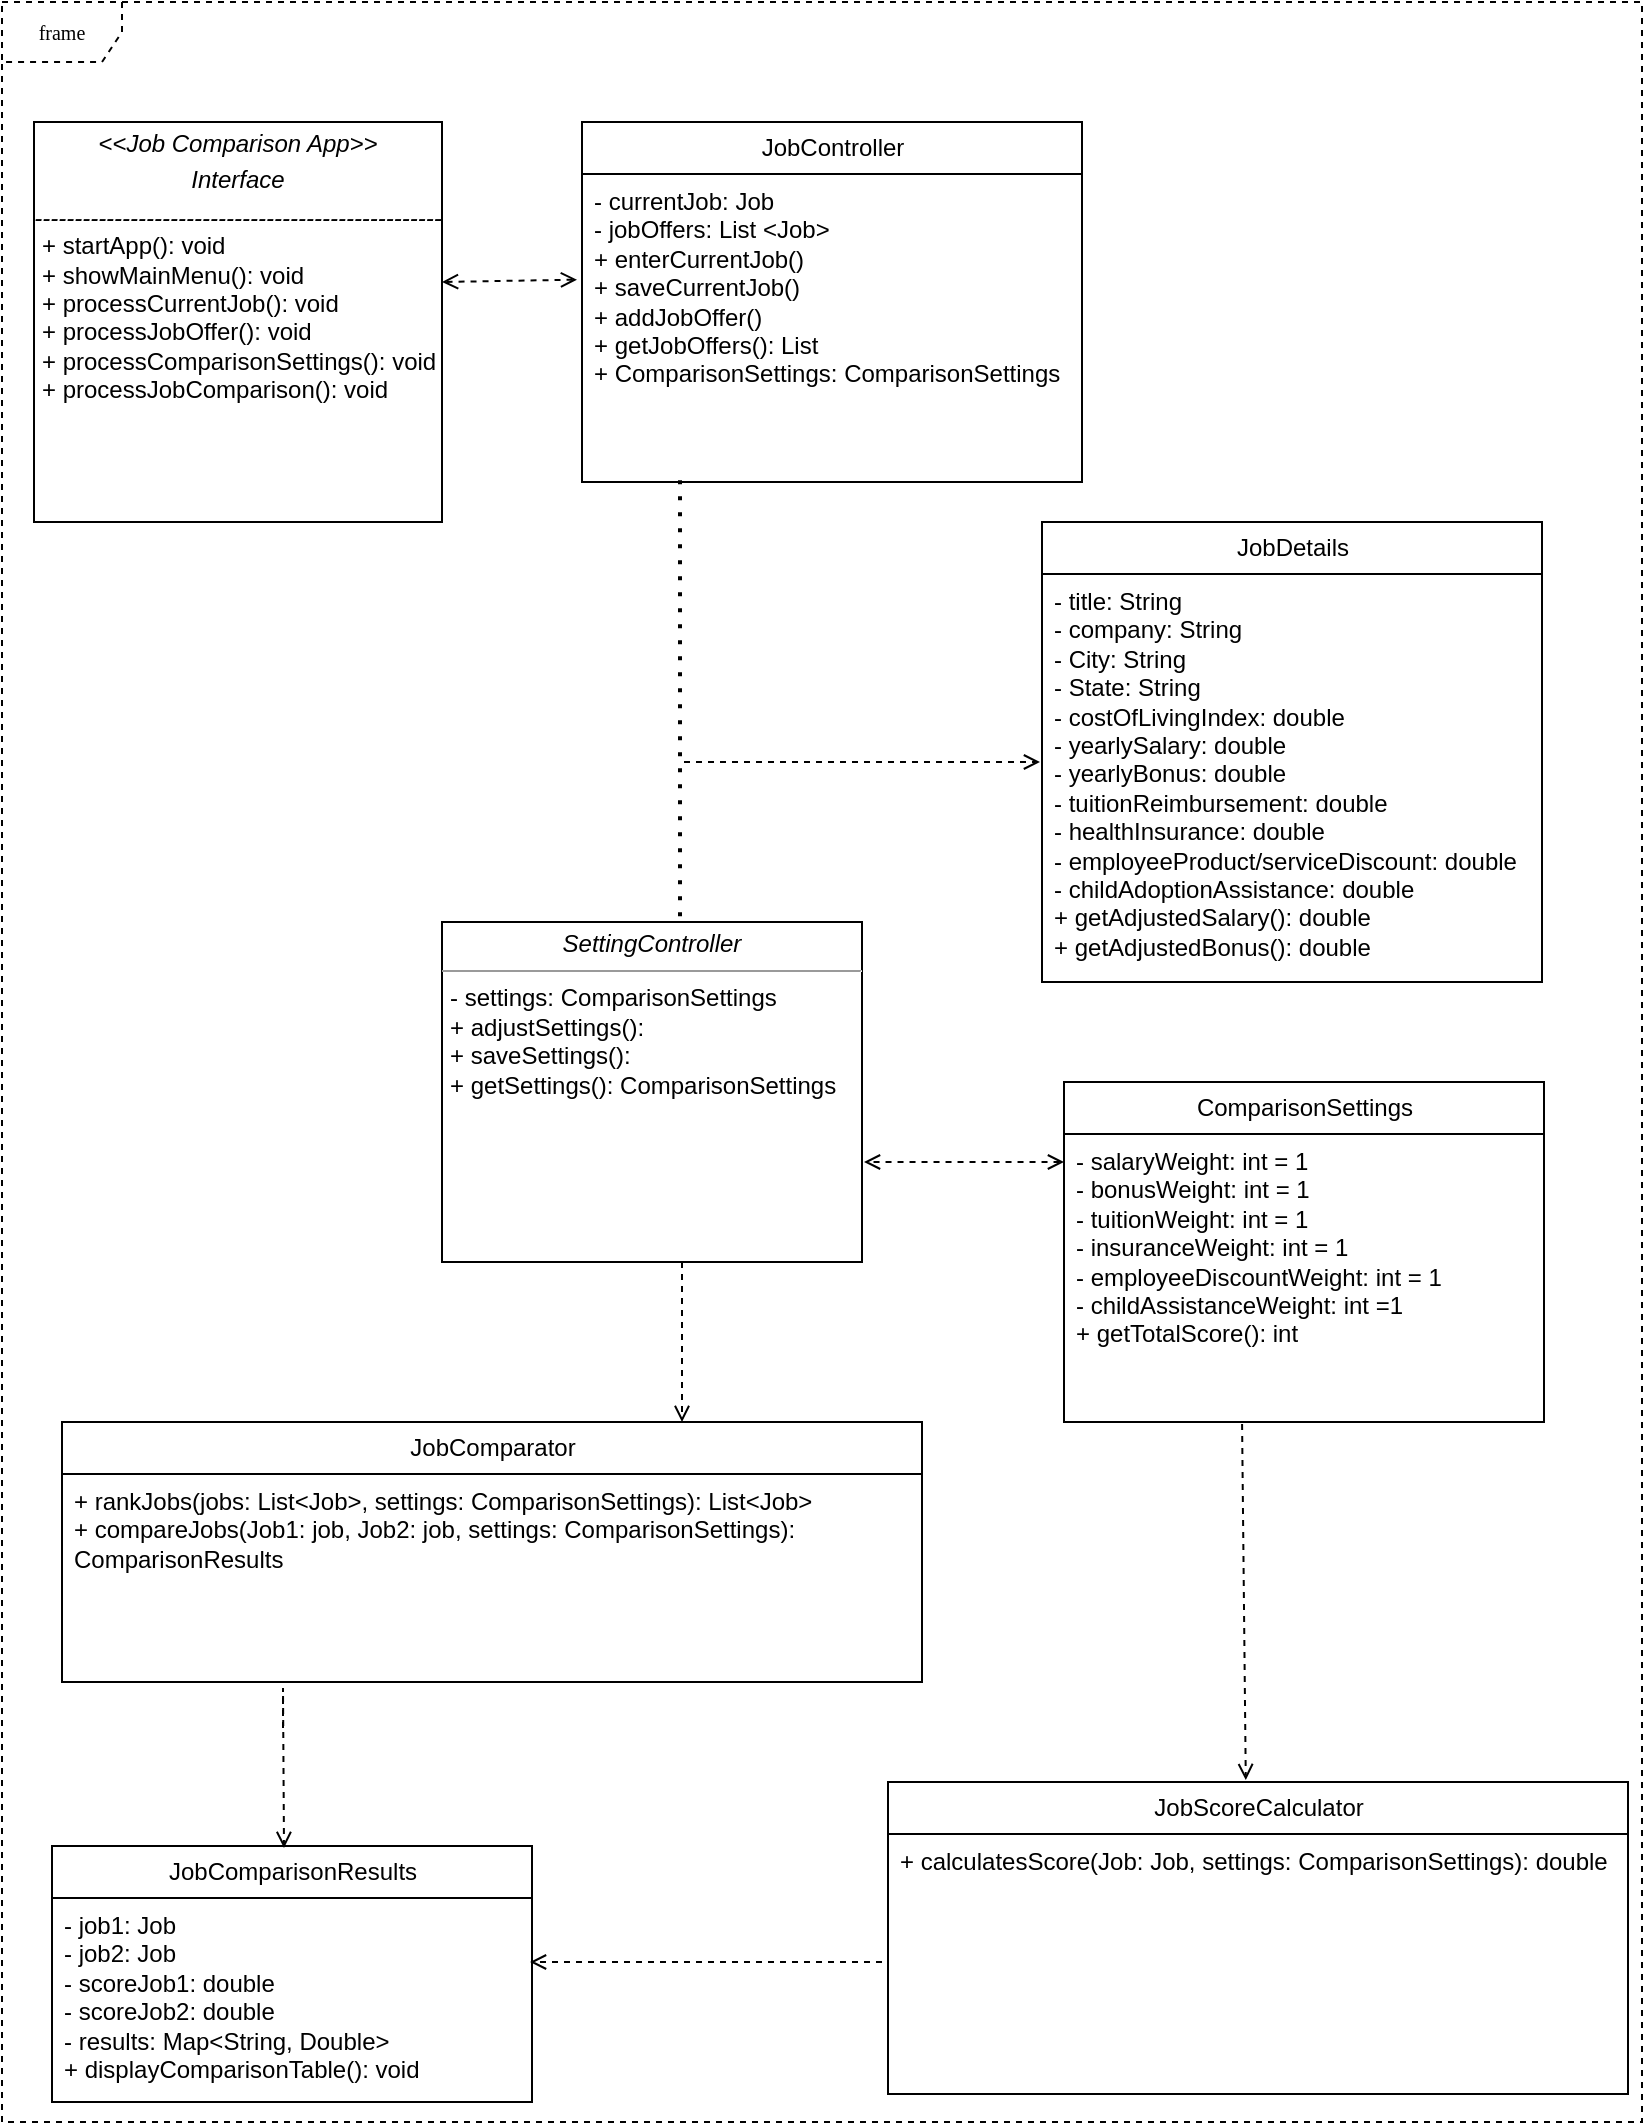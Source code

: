 <mxfile version="26.0.10">
  <diagram name="Page-1" id="c4acf3e9-155e-7222-9cf6-157b1a14988f">
    <mxGraphModel dx="2074" dy="761" grid="1" gridSize="10" guides="1" tooltips="1" connect="1" arrows="1" fold="1" page="1" pageScale="1" pageWidth="850" pageHeight="1100" background="none" math="0" shadow="0">
      <root>
        <mxCell id="0" />
        <mxCell id="1" parent="0" />
        <mxCell id="17acba5748e5396b-1" value="frame" style="shape=umlFrame;whiteSpace=wrap;html=1;rounded=0;shadow=0;comic=0;labelBackgroundColor=none;strokeWidth=1;fontFamily=Verdana;fontSize=10;align=center;dashed=1;" parent="1" vertex="1">
          <mxGeometry x="20" y="20" width="820" height="1060" as="geometry" />
        </mxCell>
        <mxCell id="17acba5748e5396b-20" value="&lt;font style=&quot;font-size: 12px;&quot; face=&quot;Helvetica&quot;&gt;JobController&lt;/font&gt;" style="swimlane;html=1;fontStyle=0;childLayout=stackLayout;horizontal=1;startSize=26;fillColor=none;horizontalStack=0;resizeParent=1;resizeLast=0;collapsible=1;marginBottom=0;swimlaneFillColor=#ffffff;rounded=0;shadow=0;comic=0;labelBackgroundColor=none;strokeWidth=1;fontFamily=Verdana;fontSize=10;align=center;" parent="1" vertex="1">
          <mxGeometry x="310" y="80" width="250" height="180" as="geometry">
            <mxRectangle x="355" y="87" width="90" height="30" as="alternateBounds" />
          </mxGeometry>
        </mxCell>
        <mxCell id="17acba5748e5396b-21" value="- currentJob: Job&lt;div&gt;- jobOffers: List &amp;lt;Job&amp;gt;&lt;/div&gt;&lt;div&gt;+ enterCurrentJob()&lt;/div&gt;&lt;div&gt;+ saveCurrentJob()&lt;/div&gt;&lt;div&gt;+ addJobOffer()&lt;/div&gt;&lt;div&gt;+ getJobOffers(): List&lt;/div&gt;&lt;div&gt;+&amp;nbsp;&lt;span style=&quot;text-wrap-mode: nowrap; background-color: transparent; color: light-dark(rgb(0, 0, 0), rgb(255, 255, 255));&quot;&gt;ComparisonSettings:&amp;nbsp;&lt;/span&gt;&lt;span style=&quot;text-wrap-mode: nowrap; background-color: transparent; color: light-dark(rgb(0, 0, 0), rgb(255, 255, 255));&quot;&gt;ComparisonSettings&lt;/span&gt;&lt;/div&gt;" style="text;html=1;strokeColor=none;fillColor=none;align=left;verticalAlign=top;spacingLeft=4;spacingRight=4;whiteSpace=wrap;overflow=hidden;rotatable=0;points=[[0,0.5],[1,0.5]];portConstraint=eastwest;" parent="17acba5748e5396b-20" vertex="1">
          <mxGeometry y="26" width="250" height="154" as="geometry" />
        </mxCell>
        <mxCell id="17acba5748e5396b-30" value="&lt;font style=&quot;font-size: 12px;&quot; face=&quot;Helvetica&quot;&gt;JobDetails&lt;/font&gt;" style="swimlane;html=1;fontStyle=0;childLayout=stackLayout;horizontal=1;startSize=26;fillColor=none;horizontalStack=0;resizeParent=1;resizeLast=0;collapsible=1;marginBottom=0;swimlaneFillColor=#ffffff;rounded=0;shadow=0;comic=0;labelBackgroundColor=none;strokeWidth=1;fontFamily=Verdana;fontSize=10;align=center;" parent="1" vertex="1">
          <mxGeometry x="540" y="280" width="250" height="230" as="geometry" />
        </mxCell>
        <mxCell id="17acba5748e5396b-31" value="- title: String&lt;div&gt;- company: String&lt;/div&gt;&lt;div&gt;- City: String&lt;/div&gt;&lt;div&gt;- State: String&lt;/div&gt;&lt;div&gt;- costOfLivingIndex: double&lt;/div&gt;&lt;div&gt;- yearlySalary: double&lt;/div&gt;&lt;div&gt;- yearlyBonus: double&lt;/div&gt;&lt;div&gt;- tuitionReimbursement: double&lt;/div&gt;&lt;div&gt;- healthInsurance: double&lt;/div&gt;&lt;div&gt;- employeeProduct/serviceDiscount: double&lt;/div&gt;&lt;div&gt;- childAdoptionAssistance: double&lt;/div&gt;&lt;div&gt;+ getAdjustedSalary(): double&lt;/div&gt;&lt;div&gt;+ getAdjustedBonus(): double&lt;/div&gt;" style="text;html=1;strokeColor=none;fillColor=none;align=left;verticalAlign=top;spacingLeft=4;spacingRight=4;whiteSpace=wrap;overflow=hidden;rotatable=0;points=[[0,0.5],[1,0.5]];portConstraint=eastwest;" parent="17acba5748e5396b-30" vertex="1">
          <mxGeometry y="26" width="250" height="204" as="geometry" />
        </mxCell>
        <mxCell id="17acba5748e5396b-44" value="&lt;font style=&quot;font-size: 12px;&quot; face=&quot;Helvetica&quot;&gt;JobScoreCalculator&lt;/font&gt;" style="swimlane;html=1;fontStyle=0;childLayout=stackLayout;horizontal=1;startSize=26;fillColor=none;horizontalStack=0;resizeParent=1;resizeLast=0;collapsible=1;marginBottom=0;swimlaneFillColor=#ffffff;rounded=0;shadow=0;comic=0;labelBackgroundColor=none;strokeWidth=1;fontFamily=Verdana;fontSize=10;align=center;" parent="1" vertex="1">
          <mxGeometry x="463" y="910" width="370" height="156" as="geometry" />
        </mxCell>
        <mxCell id="17acba5748e5396b-45" value="+ calculatesScore(Job: Job, settings: ComparisonSettings): double" style="text;html=1;strokeColor=none;fillColor=none;align=left;verticalAlign=top;spacingLeft=4;spacingRight=4;whiteSpace=wrap;overflow=hidden;rotatable=0;points=[[0,0.5],[1,0.5]];portConstraint=eastwest;" parent="17acba5748e5396b-44" vertex="1">
          <mxGeometry y="26" width="370" height="130" as="geometry" />
        </mxCell>
        <mxCell id="5d2195bd80daf111-1" value="&lt;font style=&quot;font-size: 12px;&quot; face=&quot;Helvetica&quot;&gt;JobComparator&lt;/font&gt;" style="swimlane;html=1;fontStyle=0;childLayout=stackLayout;horizontal=1;startSize=26;fillColor=none;horizontalStack=0;resizeParent=1;resizeLast=0;collapsible=1;marginBottom=0;swimlaneFillColor=#ffffff;rounded=0;shadow=0;comic=0;labelBackgroundColor=none;strokeWidth=1;fontFamily=Verdana;fontSize=10;align=center;" parent="1" vertex="1">
          <mxGeometry x="50" y="730" width="430" height="130" as="geometry" />
        </mxCell>
        <mxCell id="5d2195bd80daf111-2" value="+ rankJobs(jobs: List&amp;lt;Job&amp;gt;, settings: ComparisonSettings): List&amp;lt;Job&amp;gt;&lt;div&gt;+ compareJobs(Job1: job, Job2: job, settings: ComparisonSettings): ComparisonResults&lt;/div&gt;" style="text;html=1;strokeColor=none;fillColor=none;align=left;verticalAlign=top;spacingLeft=4;spacingRight=4;whiteSpace=wrap;overflow=hidden;rotatable=0;points=[[0,0.5],[1,0.5]];portConstraint=eastwest;" parent="5d2195bd80daf111-1" vertex="1">
          <mxGeometry y="26" width="430" height="74" as="geometry" />
        </mxCell>
        <mxCell id="5d2195bd80daf111-5" value="&lt;font style=&quot;font-size: 12px;&quot; face=&quot;Helvetica&quot;&gt;ComparisonSettings&lt;/font&gt;" style="swimlane;html=1;fontStyle=0;childLayout=stackLayout;horizontal=1;startSize=26;fillColor=none;horizontalStack=0;resizeParent=1;resizeLast=0;collapsible=1;marginBottom=0;swimlaneFillColor=#ffffff;rounded=0;shadow=0;comic=0;labelBackgroundColor=none;strokeWidth=1;fontFamily=Verdana;fontSize=10;align=center;" parent="1" vertex="1">
          <mxGeometry x="551" y="560" width="240" height="170" as="geometry" />
        </mxCell>
        <mxCell id="5d2195bd80daf111-6" value="- salaryWeight: int = 1&lt;div&gt;- bonusWeight: int = 1&lt;/div&gt;&lt;div&gt;- tuitionWeight: int = 1&lt;/div&gt;&lt;div&gt;- insuranceWeight: int = 1&lt;/div&gt;&lt;div&gt;- employeeDiscountWeight: int = 1&lt;/div&gt;&lt;div&gt;- childAssistanceWeight: int =1&lt;/div&gt;&lt;div&gt;+ getTotalScore(): int&lt;/div&gt;" style="text;html=1;strokeColor=none;fillColor=none;align=left;verticalAlign=top;spacingLeft=4;spacingRight=4;whiteSpace=wrap;overflow=hidden;rotatable=0;points=[[0,0.5],[1,0.5]];portConstraint=eastwest;" parent="5d2195bd80daf111-5" vertex="1">
          <mxGeometry y="26" width="240" height="144" as="geometry" />
        </mxCell>
        <mxCell id="5d2195bd80daf111-18" value="&lt;p style=&quot;margin:0px;margin-top:4px;text-align:center;&quot;&gt;&lt;i&gt;&amp;lt;&amp;lt;Job Comparison App&amp;gt;&amp;gt;&lt;/i&gt;&lt;br&gt;&lt;/p&gt;&lt;p style=&quot;margin:0px;margin-top:4px;text-align:center;&quot;&gt;&lt;i&gt;Interface&lt;/i&gt;&lt;/p&gt;&lt;p style=&quot;margin:0px;margin-top:4px;text-align:center;&quot;&gt;&lt;i&gt;---------------------------------------------------&lt;/i&gt;&lt;/p&gt;&lt;p style=&quot;margin:0px;margin-left:4px;&quot;&gt;+ startApp(): void&lt;/p&gt;&lt;p style=&quot;margin:0px;margin-left:4px;&quot;&gt;+ showMainMenu(): void&lt;br&gt;+ processCurrentJob(): void&lt;/p&gt;&lt;p style=&quot;margin:0px;margin-left:4px;&quot;&gt;+ processJobOffer(): void&lt;/p&gt;&lt;p style=&quot;margin:0px;margin-left:4px;&quot;&gt;+ processComparisonSettings(): void&lt;/p&gt;&lt;p style=&quot;margin:0px;margin-left:4px;&quot;&gt;+ processJobComparison(): void&lt;/p&gt;" style="verticalAlign=top;align=left;overflow=fill;fontSize=12;fontFamily=Helvetica;html=1;rounded=0;shadow=0;comic=0;labelBackgroundColor=none;strokeWidth=1" parent="1" vertex="1">
          <mxGeometry x="36" y="80" width="204" height="200" as="geometry" />
        </mxCell>
        <mxCell id="wpZXHxEVDuKEj6VhSZ7Y-1" value="" style="endArrow=open;startArrow=open;html=1;rounded=0;startFill=0;dashed=1;endFill=0;exitX=-0.01;exitY=0.343;exitDx=0;exitDy=0;exitPerimeter=0;" edge="1" parent="1" source="17acba5748e5396b-21">
          <mxGeometry width="50" height="50" relative="1" as="geometry">
            <mxPoint x="230" y="160" as="sourcePoint" />
            <mxPoint x="240" y="160" as="targetPoint" />
            <Array as="points" />
          </mxGeometry>
        </mxCell>
        <mxCell id="wpZXHxEVDuKEj6VhSZ7Y-2" value="" style="endArrow=none;dashed=1;html=1;dashPattern=1 3;strokeWidth=2;rounded=0;" edge="1" parent="1" source="5d2195bd80daf111-10">
          <mxGeometry width="50" height="50" relative="1" as="geometry">
            <mxPoint x="439.282" y="250" as="sourcePoint" />
            <mxPoint x="430.723" y="480" as="targetPoint" />
          </mxGeometry>
        </mxCell>
        <mxCell id="wpZXHxEVDuKEj6VhSZ7Y-3" value="" style="endArrow=none;dashed=1;html=1;dashPattern=1 3;strokeWidth=2;rounded=0;exitX=0.196;exitY=0.994;exitDx=0;exitDy=0;exitPerimeter=0;" edge="1" parent="1" source="17acba5748e5396b-21">
          <mxGeometry width="50" height="50" relative="1" as="geometry">
            <mxPoint x="359" y="270" as="sourcePoint" />
            <mxPoint x="359" y="481" as="targetPoint" />
          </mxGeometry>
        </mxCell>
        <mxCell id="5d2195bd80daf111-10" value="&lt;p style=&quot;margin:0px;margin-top:4px;text-align:center;&quot;&gt;&lt;i&gt;SettingController&lt;/i&gt;&lt;/p&gt;&lt;hr size=&quot;1&quot;&gt;&lt;p style=&quot;margin:0px;margin-left:4px;&quot;&gt;- settings: ComparisonSettings&lt;/p&gt;&lt;p style=&quot;margin:0px;margin-left:4px;&quot;&gt;+ adjustSettings():&lt;/p&gt;&lt;p style=&quot;margin:0px;margin-left:4px;&quot;&gt;+ saveSettings():&lt;/p&gt;&lt;p style=&quot;margin:0px;margin-left:4px;&quot;&gt;+ getSettings():&amp;nbsp;&lt;span style=&quot;background-color: transparent; color: light-dark(rgb(0, 0, 0), rgb(255, 255, 255));&quot;&gt;ComparisonSettings&lt;/span&gt;&lt;/p&gt;" style="verticalAlign=top;align=left;overflow=fill;fontSize=12;fontFamily=Helvetica;html=1;rounded=0;shadow=0;comic=0;labelBackgroundColor=none;strokeWidth=1" parent="1" vertex="1">
          <mxGeometry x="240" y="480" width="210" height="170" as="geometry" />
        </mxCell>
        <mxCell id="wpZXHxEVDuKEj6VhSZ7Y-5" value="" style="endArrow=open;html=1;rounded=0;dashed=1;endFill=0;" edge="1" parent="1">
          <mxGeometry width="50" height="50" relative="1" as="geometry">
            <mxPoint x="361" y="400" as="sourcePoint" />
            <mxPoint x="539" y="400" as="targetPoint" />
          </mxGeometry>
        </mxCell>
        <mxCell id="wpZXHxEVDuKEj6VhSZ7Y-6" value="" style="endArrow=open;startArrow=open;html=1;rounded=0;startFill=0;dashed=1;endFill=0;" edge="1" parent="1">
          <mxGeometry width="50" height="50" relative="1" as="geometry">
            <mxPoint x="551" y="600" as="sourcePoint" />
            <mxPoint x="451" y="600" as="targetPoint" />
            <Array as="points">
              <mxPoint x="491" y="600" />
            </Array>
          </mxGeometry>
        </mxCell>
        <mxCell id="wpZXHxEVDuKEj6VhSZ7Y-9" value="" style="endArrow=open;html=1;rounded=0;dashed=1;endFill=0;entryX=0.473;entryY=-0.013;entryDx=0;entryDy=0;exitX=0.371;exitY=1;exitDx=0;exitDy=0;exitPerimeter=0;entryPerimeter=0;" edge="1" parent="1">
          <mxGeometry width="50" height="50" relative="1" as="geometry">
            <mxPoint x="640.04" y="731" as="sourcePoint" />
            <mxPoint x="641.9" y="909.05" as="targetPoint" />
            <Array as="points" />
          </mxGeometry>
        </mxCell>
        <mxCell id="wpZXHxEVDuKEj6VhSZ7Y-10" value="&lt;font style=&quot;font-size: 12px;&quot; face=&quot;Helvetica&quot;&gt;JobComparisonResults&lt;/font&gt;" style="swimlane;html=1;fontStyle=0;childLayout=stackLayout;horizontal=1;startSize=26;fillColor=none;horizontalStack=0;resizeParent=1;resizeLast=0;collapsible=1;marginBottom=0;swimlaneFillColor=#ffffff;rounded=0;shadow=0;comic=0;labelBackgroundColor=none;strokeWidth=1;fontFamily=Verdana;fontSize=10;align=center;" vertex="1" parent="1">
          <mxGeometry x="45" y="942" width="240" height="128" as="geometry" />
        </mxCell>
        <mxCell id="wpZXHxEVDuKEj6VhSZ7Y-11" value="- job1: Job&lt;div&gt;- job2: Job&lt;/div&gt;&lt;div&gt;- scoreJob1: double&lt;/div&gt;&lt;div&gt;- scoreJob2: double&lt;/div&gt;&lt;div&gt;- results: Map&amp;lt;String, Double&amp;gt;&lt;/div&gt;&lt;div&gt;+ displayComparisonTable(): void&lt;/div&gt;" style="text;html=1;strokeColor=none;fillColor=none;align=left;verticalAlign=top;spacingLeft=4;spacingRight=4;whiteSpace=wrap;overflow=hidden;rotatable=0;points=[[0,0.5],[1,0.5]];portConstraint=eastwest;" vertex="1" parent="wpZXHxEVDuKEj6VhSZ7Y-10">
          <mxGeometry y="26" width="240" height="94" as="geometry" />
        </mxCell>
        <mxCell id="wpZXHxEVDuKEj6VhSZ7Y-12" value="" style="endArrow=open;html=1;rounded=0;dashed=1;endFill=0;" edge="1" parent="1">
          <mxGeometry width="50" height="50" relative="1" as="geometry">
            <mxPoint x="460" y="1000" as="sourcePoint" />
            <mxPoint x="284" y="1000" as="targetPoint" />
            <Array as="points" />
          </mxGeometry>
        </mxCell>
        <mxCell id="wpZXHxEVDuKEj6VhSZ7Y-13" value="" style="endArrow=open;html=1;rounded=0;dashed=1;endFill=0;" edge="1" parent="1">
          <mxGeometry width="50" height="50" relative="1" as="geometry">
            <mxPoint x="160.5" y="883" as="sourcePoint" />
            <mxPoint x="161" y="943" as="targetPoint" />
            <Array as="points">
              <mxPoint x="160.5" y="863" />
            </Array>
          </mxGeometry>
        </mxCell>
        <mxCell id="wpZXHxEVDuKEj6VhSZ7Y-15" value="" style="endArrow=open;html=1;rounded=0;dashed=1;endFill=0;" edge="1" parent="1">
          <mxGeometry width="50" height="50" relative="1" as="geometry">
            <mxPoint x="360" y="650" as="sourcePoint" />
            <mxPoint x="360" y="730" as="targetPoint" />
            <Array as="points" />
          </mxGeometry>
        </mxCell>
      </root>
    </mxGraphModel>
  </diagram>
</mxfile>
